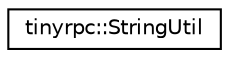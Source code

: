 digraph "类继承关系图"
{
 // LATEX_PDF_SIZE
  edge [fontname="Helvetica",fontsize="10",labelfontname="Helvetica",labelfontsize="10"];
  node [fontname="Helvetica",fontsize="10",shape=record];
  rankdir="LR";
  Node0 [label="tinyrpc::StringUtil",height=0.2,width=0.4,color="black", fillcolor="white", style="filled",URL="$classtinyrpc_1_1StringUtil.html",tooltip=" "];
}
